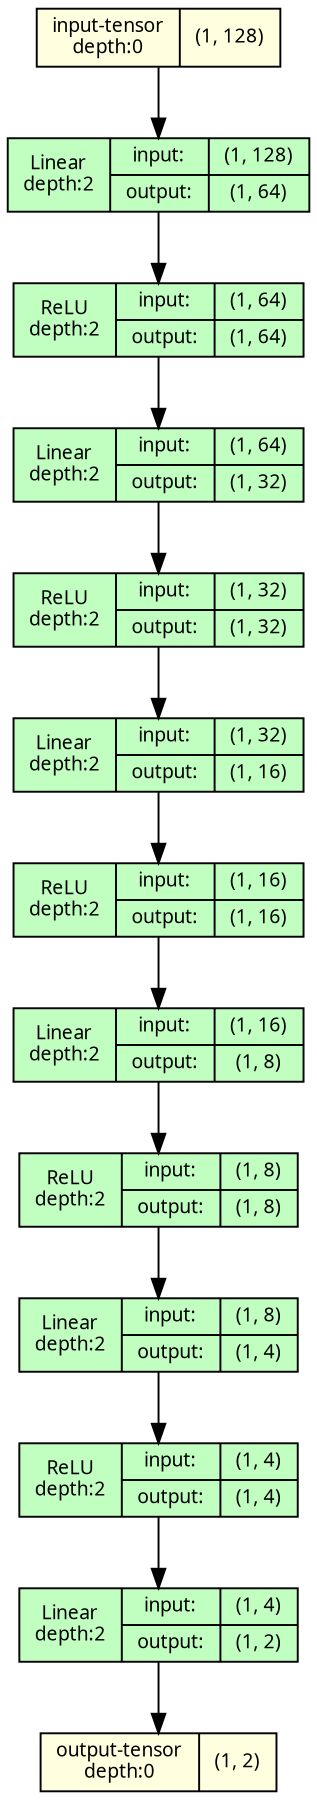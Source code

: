 strict digraph MLP {
	graph [ordering=in size="12.0,12.0"]
	node [align=left fontname="Linux libertine" fontsize=10 height=0.2 ranksep=0.1 shape=record style=filled]
	edge [fontsize=10]
	0 [label="input-tensor&#92;ndepth:0|(1, 128)" fillcolor=lightyellow]
	0 [label="input-tensor&#92;ndepth:0|(1, 128)" fillcolor=lightyellow]
	1 [label="Linear&#92;ndepth:2|{input:|output:}|{(1, 128)|(1, 64)}" fillcolor=darkseagreen1]
	2 [label="ReLU&#92;ndepth:2|{input:|output:}|{(1, 64)|(1, 64)}" fillcolor=darkseagreen1]
	3 [label="Linear&#92;ndepth:2|{input:|output:}|{(1, 64)|(1, 32)}" fillcolor=darkseagreen1]
	4 [label="ReLU&#92;ndepth:2|{input:|output:}|{(1, 32)|(1, 32)}" fillcolor=darkseagreen1]
	5 [label="Linear&#92;ndepth:2|{input:|output:}|{(1, 32)|(1, 16)}" fillcolor=darkseagreen1]
	6 [label="ReLU&#92;ndepth:2|{input:|output:}|{(1, 16)|(1, 16)}" fillcolor=darkseagreen1]
	7 [label="Linear&#92;ndepth:2|{input:|output:}|{(1, 16)|(1, 8)}" fillcolor=darkseagreen1]
	8 [label="ReLU&#92;ndepth:2|{input:|output:}|{(1, 8)|(1, 8)}" fillcolor=darkseagreen1]
	9 [label="Linear&#92;ndepth:2|{input:|output:}|{(1, 8)|(1, 4)}" fillcolor=darkseagreen1]
	10 [label="ReLU&#92;ndepth:2|{input:|output:}|{(1, 4)|(1, 4)}" fillcolor=darkseagreen1]
	11 [label="Linear&#92;ndepth:2|{input:|output:}|{(1, 4)|(1, 2)}" fillcolor=darkseagreen1]
	12 [label="output-tensor&#92;ndepth:0|(1, 2)" fillcolor=lightyellow]
	0 -> 1
	1 -> 2
	2 -> 3
	3 -> 4
	4 -> 5
	5 -> 6
	6 -> 7
	7 -> 8
	8 -> 9
	9 -> 10
	10 -> 11
	11 -> 12
}
strict digraph MLP {
	graph [ordering=in size="12.0,12.0"]
	node [align=left fontname="Linux libertine" fontsize=10 height=0.2 ranksep=0.1 shape=record style=filled]
	edge [fontsize=10]
	0 [label="input-tensor&#92;ndepth:0|(1, 128)" fillcolor=lightyellow]
	0 [label="input-tensor&#92;ndepth:0|(1, 128)" fillcolor=lightyellow]
	1 [label="Linear&#92;ndepth:2|{input:|output:}|{(1, 128)|(1, 64)}" fillcolor=darkseagreen1]
	2 [label="ReLU&#92;ndepth:2|{input:|output:}|{(1, 64)|(1, 64)}" fillcolor=darkseagreen1]
	3 [label="Linear&#92;ndepth:2|{input:|output:}|{(1, 64)|(1, 32)}" fillcolor=darkseagreen1]
	4 [label="ReLU&#92;ndepth:2|{input:|output:}|{(1, 32)|(1, 32)}" fillcolor=darkseagreen1]
	5 [label="Linear&#92;ndepth:2|{input:|output:}|{(1, 32)|(1, 16)}" fillcolor=darkseagreen1]
	6 [label="ReLU&#92;ndepth:2|{input:|output:}|{(1, 16)|(1, 16)}" fillcolor=darkseagreen1]
	7 [label="Linear&#92;ndepth:2|{input:|output:}|{(1, 16)|(1, 8)}" fillcolor=darkseagreen1]
	8 [label="ReLU&#92;ndepth:2|{input:|output:}|{(1, 8)|(1, 8)}" fillcolor=darkseagreen1]
	9 [label="Linear&#92;ndepth:2|{input:|output:}|{(1, 8)|(1, 4)}" fillcolor=darkseagreen1]
	10 [label="ReLU&#92;ndepth:2|{input:|output:}|{(1, 4)|(1, 4)}" fillcolor=darkseagreen1]
	11 [label="Linear&#92;ndepth:2|{input:|output:}|{(1, 4)|(1, 2)}" fillcolor=darkseagreen1]
	12 [label="output-tensor&#92;ndepth:0|(1, 2)" fillcolor=lightyellow]
	0 -> 1
	1 -> 2
	2 -> 3
	3 -> 4
	4 -> 5
	5 -> 6
	6 -> 7
	7 -> 8
	8 -> 9
	9 -> 10
	10 -> 11
	11 -> 12
}
